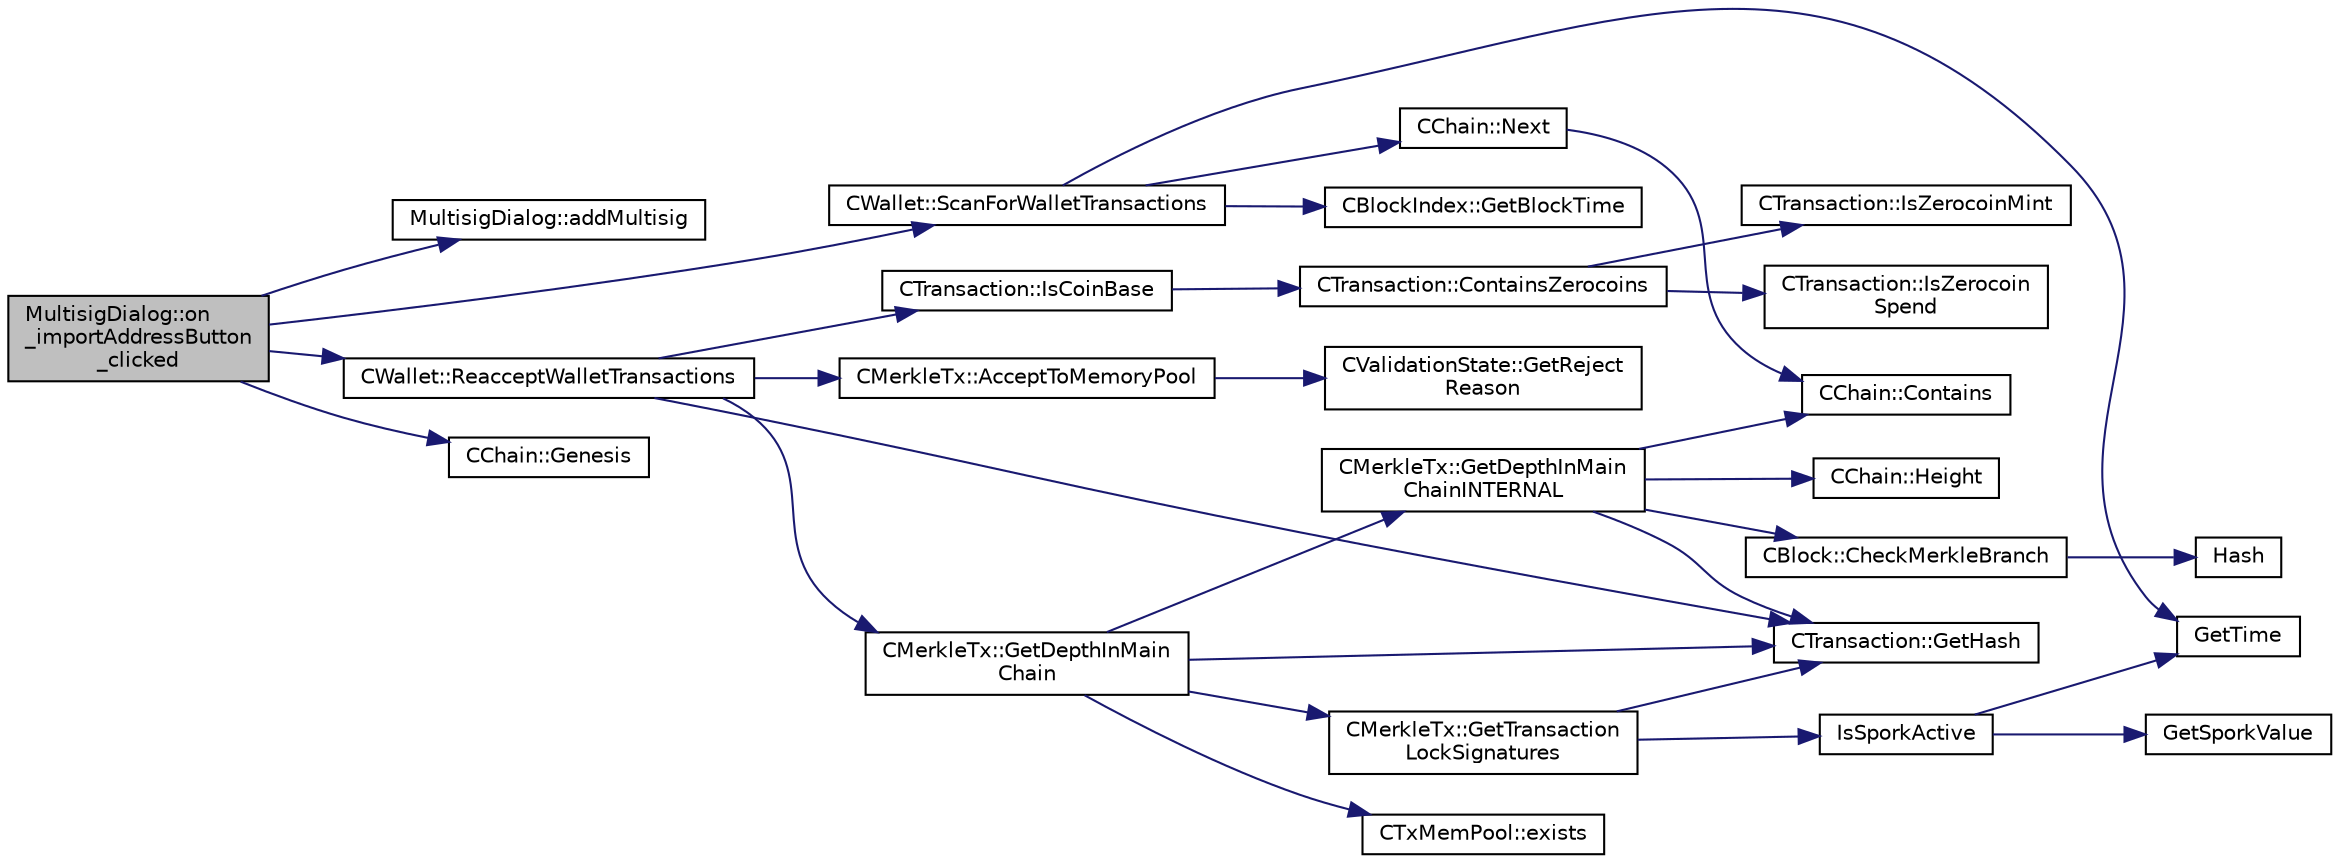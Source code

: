 digraph "MultisigDialog::on_importAddressButton_clicked"
{
  edge [fontname="Helvetica",fontsize="10",labelfontname="Helvetica",labelfontsize="10"];
  node [fontname="Helvetica",fontsize="10",shape=record];
  rankdir="LR";
  Node268 [label="MultisigDialog::on\l_importAddressButton\l_clicked",height=0.2,width=0.4,color="black", fillcolor="grey75", style="filled", fontcolor="black"];
  Node268 -> Node269 [color="midnightblue",fontsize="10",style="solid",fontname="Helvetica"];
  Node269 [label="MultisigDialog::addMultisig",height=0.2,width=0.4,color="black", fillcolor="white", style="filled",URL="$class_multisig_dialog.html#adca581d515dbed70f4a27efe0e1b49a8"];
  Node268 -> Node270 [color="midnightblue",fontsize="10",style="solid",fontname="Helvetica"];
  Node270 [label="CWallet::ScanForWalletTransactions",height=0.2,width=0.4,color="black", fillcolor="white", style="filled",URL="$group__map_wallet.html#ga979a17e80e4897ed1f4ae9a4be7c493c",tooltip="Scan the block chain (starting in pindexStart) for transactions from or to us. "];
  Node270 -> Node271 [color="midnightblue",fontsize="10",style="solid",fontname="Helvetica"];
  Node271 [label="GetTime",height=0.2,width=0.4,color="black", fillcolor="white", style="filled",URL="$utiltime_8cpp.html#a46fac5fba8ba905b5f9acb364f5d8c6f",tooltip="For unit testing. "];
  Node270 -> Node272 [color="midnightblue",fontsize="10",style="solid",fontname="Helvetica"];
  Node272 [label="CBlockIndex::GetBlockTime",height=0.2,width=0.4,color="black", fillcolor="white", style="filled",URL="$class_c_block_index.html#a9fe0d4463c07c466f66252e8eec25f5c"];
  Node270 -> Node273 [color="midnightblue",fontsize="10",style="solid",fontname="Helvetica"];
  Node273 [label="CChain::Next",height=0.2,width=0.4,color="black", fillcolor="white", style="filled",URL="$class_c_chain.html#a3077e83c87e8a974765fa76a57fd040b",tooltip="Find the successor of a block in this chain, or NULL if the given index is not found or is the tip..."];
  Node273 -> Node274 [color="midnightblue",fontsize="10",style="solid",fontname="Helvetica"];
  Node274 [label="CChain::Contains",height=0.2,width=0.4,color="black", fillcolor="white", style="filled",URL="$class_c_chain.html#af1786dc229c215dea7f727c11df2c8dc",tooltip="Efficiently check whether a block is present in this chain. "];
  Node268 -> Node275 [color="midnightblue",fontsize="10",style="solid",fontname="Helvetica"];
  Node275 [label="CChain::Genesis",height=0.2,width=0.4,color="black", fillcolor="white", style="filled",URL="$class_c_chain.html#a0af94042e68f7dbc86260d3a54f08a3f",tooltip="Returns the index entry for the genesis block of this chain, or NULL if none. "];
  Node268 -> Node276 [color="midnightblue",fontsize="10",style="solid",fontname="Helvetica"];
  Node276 [label="CWallet::ReacceptWalletTransactions",height=0.2,width=0.4,color="black", fillcolor="white", style="filled",URL="$group__map_wallet.html#ga796c23450c8482e10e0c75ae5c1fa8ed"];
  Node276 -> Node277 [color="midnightblue",fontsize="10",style="solid",fontname="Helvetica"];
  Node277 [label="CTransaction::GetHash",height=0.2,width=0.4,color="black", fillcolor="white", style="filled",URL="$class_c_transaction.html#a7efd1379de830341417c0bfa23a149aa"];
  Node276 -> Node278 [color="midnightblue",fontsize="10",style="solid",fontname="Helvetica"];
  Node278 [label="CMerkleTx::GetDepthInMain\lChain",height=0.2,width=0.4,color="black", fillcolor="white", style="filled",URL="$class_c_merkle_tx.html#a5bf3a355593ecce5799de92d013149b1",tooltip="Return depth of transaction in blockchain: -1 : not in blockchain, and not in memory pool (conflicted..."];
  Node278 -> Node279 [color="midnightblue",fontsize="10",style="solid",fontname="Helvetica"];
  Node279 [label="CMerkleTx::GetDepthInMain\lChainINTERNAL",height=0.2,width=0.4,color="black", fillcolor="white", style="filled",URL="$class_c_merkle_tx.html#ada4285bcdc83c90dc5829d9902b1271c"];
  Node279 -> Node274 [color="midnightblue",fontsize="10",style="solid",fontname="Helvetica"];
  Node279 -> Node280 [color="midnightblue",fontsize="10",style="solid",fontname="Helvetica"];
  Node280 [label="CBlock::CheckMerkleBranch",height=0.2,width=0.4,color="black", fillcolor="white", style="filled",URL="$class_c_block.html#a81684cf96f6fb6731c869865b80d1ccd"];
  Node280 -> Node281 [color="midnightblue",fontsize="10",style="solid",fontname="Helvetica"];
  Node281 [label="Hash",height=0.2,width=0.4,color="black", fillcolor="white", style="filled",URL="$hash_8h.html#a12c5e981d7f5f2850027fd5e932eff61",tooltip="Compute the 256-bit hash of a std::string. "];
  Node279 -> Node277 [color="midnightblue",fontsize="10",style="solid",fontname="Helvetica"];
  Node279 -> Node282 [color="midnightblue",fontsize="10",style="solid",fontname="Helvetica"];
  Node282 [label="CChain::Height",height=0.2,width=0.4,color="black", fillcolor="white", style="filled",URL="$class_c_chain.html#ad4758bc8872ce065a9579f77c3171d40",tooltip="Return the maximal height in the chain. "];
  Node278 -> Node283 [color="midnightblue",fontsize="10",style="solid",fontname="Helvetica"];
  Node283 [label="CTxMemPool::exists",height=0.2,width=0.4,color="black", fillcolor="white", style="filled",URL="$class_c_tx_mem_pool.html#adba06e79be4a1a092dd2db8290733be7"];
  Node278 -> Node277 [color="midnightblue",fontsize="10",style="solid",fontname="Helvetica"];
  Node278 -> Node284 [color="midnightblue",fontsize="10",style="solid",fontname="Helvetica"];
  Node284 [label="CMerkleTx::GetTransaction\lLockSignatures",height=0.2,width=0.4,color="black", fillcolor="white", style="filled",URL="$class_c_merkle_tx.html#a29ab20d0785095dba254ca1050ba6989"];
  Node284 -> Node285 [color="midnightblue",fontsize="10",style="solid",fontname="Helvetica"];
  Node285 [label="IsSporkActive",height=0.2,width=0.4,color="black", fillcolor="white", style="filled",URL="$spork_8cpp.html#a3305663176e21e81c80dc951a7f8ea5e"];
  Node285 -> Node286 [color="midnightblue",fontsize="10",style="solid",fontname="Helvetica"];
  Node286 [label="GetSporkValue",height=0.2,width=0.4,color="black", fillcolor="white", style="filled",URL="$spork_8cpp.html#a7125c44e1c9a54dc7c28556b3fb24a8f"];
  Node285 -> Node271 [color="midnightblue",fontsize="10",style="solid",fontname="Helvetica"];
  Node284 -> Node277 [color="midnightblue",fontsize="10",style="solid",fontname="Helvetica"];
  Node276 -> Node287 [color="midnightblue",fontsize="10",style="solid",fontname="Helvetica"];
  Node287 [label="CTransaction::IsCoinBase",height=0.2,width=0.4,color="black", fillcolor="white", style="filled",URL="$class_c_transaction.html#a96256e8ac1bf79ad9c057e48c41132dd"];
  Node287 -> Node288 [color="midnightblue",fontsize="10",style="solid",fontname="Helvetica"];
  Node288 [label="CTransaction::ContainsZerocoins",height=0.2,width=0.4,color="black", fillcolor="white", style="filled",URL="$class_c_transaction.html#a613051e8e5651a7500cb455f37dd1116"];
  Node288 -> Node289 [color="midnightblue",fontsize="10",style="solid",fontname="Helvetica"];
  Node289 [label="CTransaction::IsZerocoin\lSpend",height=0.2,width=0.4,color="black", fillcolor="white", style="filled",URL="$class_c_transaction.html#a4cda5603795c5f9179d4c8bd43f809cd"];
  Node288 -> Node290 [color="midnightblue",fontsize="10",style="solid",fontname="Helvetica"];
  Node290 [label="CTransaction::IsZerocoinMint",height=0.2,width=0.4,color="black", fillcolor="white", style="filled",URL="$class_c_transaction.html#ab91efb1c2312e6feeecfbbfff11abbb1"];
  Node276 -> Node291 [color="midnightblue",fontsize="10",style="solid",fontname="Helvetica"];
  Node291 [label="CMerkleTx::AcceptToMemoryPool",height=0.2,width=0.4,color="black", fillcolor="white", style="filled",URL="$class_c_merkle_tx.html#a61126e811a53b941b3efdf5a4e83db90"];
  Node291 -> Node292 [color="midnightblue",fontsize="10",style="solid",fontname="Helvetica"];
  Node292 [label="CValidationState::GetReject\lReason",height=0.2,width=0.4,color="black", fillcolor="white", style="filled",URL="$class_c_validation_state.html#a8fa9612cb40c3c8592f7cd29b5931ccd"];
}
